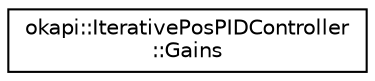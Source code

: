 digraph "Graphical Class Hierarchy"
{
 // LATEX_PDF_SIZE
  edge [fontname="Helvetica",fontsize="10",labelfontname="Helvetica",labelfontsize="10"];
  node [fontname="Helvetica",fontsize="10",shape=record];
  rankdir="LR";
  Node0 [label="okapi::IterativePosPIDController\l::Gains",height=0.2,width=0.4,color="black", fillcolor="white", style="filled",URL="$structokapi_1_1IterativePosPIDController_1_1Gains.html",tooltip=" "];
}
